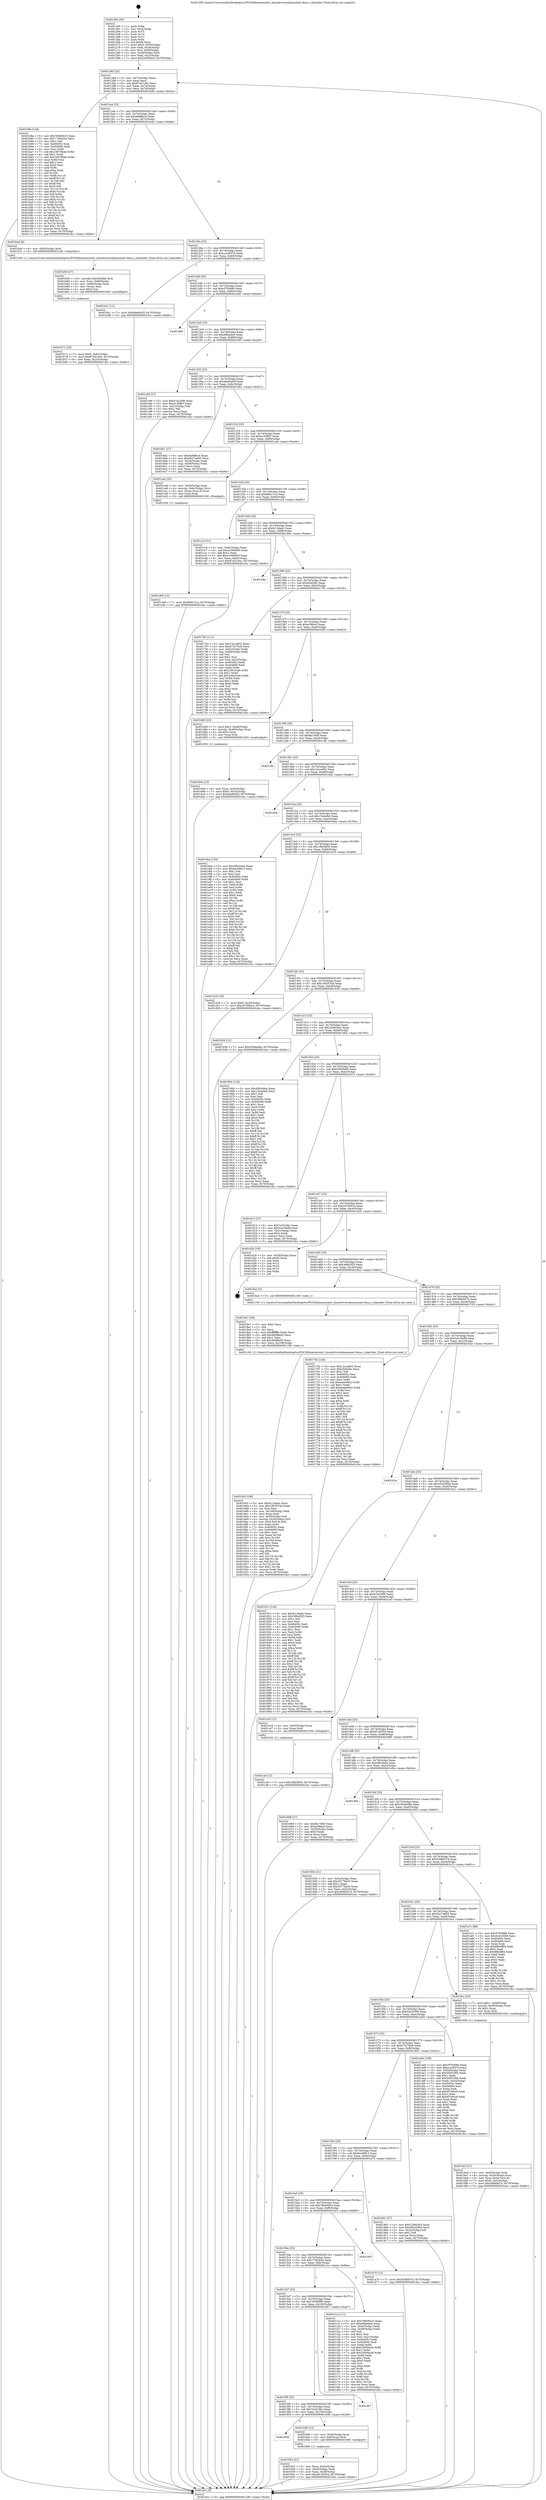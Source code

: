 digraph "0x401260" {
  label = "0x401260 (/mnt/c/Users/mathe/Desktop/tcc/POCII/binaries/extr_linuxdriversdmamoxart-dma.c_chan2dev_Final-ollvm.out::main(0))"
  labelloc = "t"
  node[shape=record]

  Entry [label="",width=0.3,height=0.3,shape=circle,fillcolor=black,style=filled]
  "0x40128d" [label="{
     0x40128d [23]\l
     | [instrs]\l
     &nbsp;&nbsp;0x40128d \<+3\>: mov -0x70(%rbp),%eax\l
     &nbsp;&nbsp;0x401290 \<+2\>: mov %eax,%ecx\l
     &nbsp;&nbsp;0x401292 \<+6\>: sub $0x87d3140c,%ecx\l
     &nbsp;&nbsp;0x401298 \<+3\>: mov %eax,-0x74(%rbp)\l
     &nbsp;&nbsp;0x40129b \<+3\>: mov %ecx,-0x78(%rbp)\l
     &nbsp;&nbsp;0x40129e \<+6\>: je 0000000000401b8a \<main+0x92a\>\l
  }"]
  "0x401b8a" [label="{
     0x401b8a [144]\l
     | [instrs]\l
     &nbsp;&nbsp;0x401b8a \<+5\>: mov $0x766b9433,%eax\l
     &nbsp;&nbsp;0x401b8f \<+5\>: mov $0x77362b2e,%ecx\l
     &nbsp;&nbsp;0x401b94 \<+2\>: mov $0x1,%dl\l
     &nbsp;&nbsp;0x401b96 \<+7\>: mov 0x40405c,%esi\l
     &nbsp;&nbsp;0x401b9d \<+7\>: mov 0x404060,%edi\l
     &nbsp;&nbsp;0x401ba4 \<+3\>: mov %esi,%r8d\l
     &nbsp;&nbsp;0x401ba7 \<+7\>: sub $0x16679bab,%r8d\l
     &nbsp;&nbsp;0x401bae \<+4\>: sub $0x1,%r8d\l
     &nbsp;&nbsp;0x401bb2 \<+7\>: add $0x16679bab,%r8d\l
     &nbsp;&nbsp;0x401bb9 \<+4\>: imul %r8d,%esi\l
     &nbsp;&nbsp;0x401bbd \<+3\>: and $0x1,%esi\l
     &nbsp;&nbsp;0x401bc0 \<+3\>: cmp $0x0,%esi\l
     &nbsp;&nbsp;0x401bc3 \<+4\>: sete %r9b\l
     &nbsp;&nbsp;0x401bc7 \<+3\>: cmp $0xa,%edi\l
     &nbsp;&nbsp;0x401bca \<+4\>: setl %r10b\l
     &nbsp;&nbsp;0x401bce \<+3\>: mov %r9b,%r11b\l
     &nbsp;&nbsp;0x401bd1 \<+4\>: xor $0xff,%r11b\l
     &nbsp;&nbsp;0x401bd5 \<+3\>: mov %r10b,%bl\l
     &nbsp;&nbsp;0x401bd8 \<+3\>: xor $0xff,%bl\l
     &nbsp;&nbsp;0x401bdb \<+3\>: xor $0x0,%dl\l
     &nbsp;&nbsp;0x401bde \<+3\>: mov %r11b,%r14b\l
     &nbsp;&nbsp;0x401be1 \<+4\>: and $0x0,%r14b\l
     &nbsp;&nbsp;0x401be5 \<+3\>: and %dl,%r9b\l
     &nbsp;&nbsp;0x401be8 \<+3\>: mov %bl,%r15b\l
     &nbsp;&nbsp;0x401beb \<+4\>: and $0x0,%r15b\l
     &nbsp;&nbsp;0x401bef \<+3\>: and %dl,%r10b\l
     &nbsp;&nbsp;0x401bf2 \<+3\>: or %r9b,%r14b\l
     &nbsp;&nbsp;0x401bf5 \<+3\>: or %r10b,%r15b\l
     &nbsp;&nbsp;0x401bf8 \<+3\>: xor %r15b,%r14b\l
     &nbsp;&nbsp;0x401bfb \<+3\>: or %bl,%r11b\l
     &nbsp;&nbsp;0x401bfe \<+4\>: xor $0xff,%r11b\l
     &nbsp;&nbsp;0x401c02 \<+3\>: or $0x0,%dl\l
     &nbsp;&nbsp;0x401c05 \<+3\>: and %dl,%r11b\l
     &nbsp;&nbsp;0x401c08 \<+3\>: or %r11b,%r14b\l
     &nbsp;&nbsp;0x401c0b \<+4\>: test $0x1,%r14b\l
     &nbsp;&nbsp;0x401c0f \<+3\>: cmovne %ecx,%eax\l
     &nbsp;&nbsp;0x401c12 \<+3\>: mov %eax,-0x70(%rbp)\l
     &nbsp;&nbsp;0x401c15 \<+5\>: jmp 0000000000401dcc \<main+0xb6c\>\l
  }"]
  "0x4012a4" [label="{
     0x4012a4 [22]\l
     | [instrs]\l
     &nbsp;&nbsp;0x4012a4 \<+5\>: jmp 00000000004012a9 \<main+0x49\>\l
     &nbsp;&nbsp;0x4012a9 \<+3\>: mov -0x74(%rbp),%eax\l
     &nbsp;&nbsp;0x4012ac \<+5\>: sub $0x9a88fec4,%eax\l
     &nbsp;&nbsp;0x4012b1 \<+3\>: mov %eax,-0x7c(%rbp)\l
     &nbsp;&nbsp;0x4012b4 \<+6\>: je 0000000000401b4d \<main+0x8ed\>\l
  }"]
  Exit [label="",width=0.3,height=0.3,shape=circle,fillcolor=black,style=filled,peripheries=2]
  "0x401b4d" [label="{
     0x401b4d [9]\l
     | [instrs]\l
     &nbsp;&nbsp;0x401b4d \<+4\>: mov -0x50(%rbp),%rdi\l
     &nbsp;&nbsp;0x401b51 \<+5\>: call 0000000000401240 \<chan2dev\>\l
     | [calls]\l
     &nbsp;&nbsp;0x401240 \{1\} (/mnt/c/Users/mathe/Desktop/tcc/POCII/binaries/extr_linuxdriversdmamoxart-dma.c_chan2dev_Final-ollvm.out::chan2dev)\l
  }"]
  "0x4012ba" [label="{
     0x4012ba [22]\l
     | [instrs]\l
     &nbsp;&nbsp;0x4012ba \<+5\>: jmp 00000000004012bf \<main+0x5f\>\l
     &nbsp;&nbsp;0x4012bf \<+3\>: mov -0x74(%rbp),%eax\l
     &nbsp;&nbsp;0x4012c2 \<+5\>: sub $0xcca2957d,%eax\l
     &nbsp;&nbsp;0x4012c7 \<+3\>: mov %eax,-0x80(%rbp)\l
     &nbsp;&nbsp;0x4012ca \<+6\>: je 0000000000401b41 \<main+0x8e1\>\l
  }"]
  "0x401cef" [label="{
     0x401cef [12]\l
     | [instrs]\l
     &nbsp;&nbsp;0x401cef \<+7\>: movl $0x18bf3850,-0x70(%rbp)\l
     &nbsp;&nbsp;0x401cf6 \<+5\>: jmp 0000000000401dcc \<main+0xb6c\>\l
  }"]
  "0x401b41" [label="{
     0x401b41 [12]\l
     | [instrs]\l
     &nbsp;&nbsp;0x401b41 \<+7\>: movl $0xdbe60d2f,-0x70(%rbp)\l
     &nbsp;&nbsp;0x401b48 \<+5\>: jmp 0000000000401dcc \<main+0xb6c\>\l
  }"]
  "0x4012d0" [label="{
     0x4012d0 [25]\l
     | [instrs]\l
     &nbsp;&nbsp;0x4012d0 \<+5\>: jmp 00000000004012d5 \<main+0x75\>\l
     &nbsp;&nbsp;0x4012d5 \<+3\>: mov -0x74(%rbp),%eax\l
     &nbsp;&nbsp;0x4012d8 \<+5\>: sub $0xcf793686,%eax\l
     &nbsp;&nbsp;0x4012dd \<+6\>: mov %eax,-0x84(%rbp)\l
     &nbsp;&nbsp;0x4012e3 \<+6\>: je 0000000000401da6 \<main+0xb46\>\l
  }"]
  "0x401cb8" [label="{
     0x401cb8 [12]\l
     | [instrs]\l
     &nbsp;&nbsp;0x401cb8 \<+7\>: movl $0xfbf4131a,-0x70(%rbp)\l
     &nbsp;&nbsp;0x401cbf \<+5\>: jmp 0000000000401dcc \<main+0xb6c\>\l
  }"]
  "0x401da6" [label="{
     0x401da6\l
  }", style=dashed]
  "0x4012e9" [label="{
     0x4012e9 [25]\l
     | [instrs]\l
     &nbsp;&nbsp;0x4012e9 \<+5\>: jmp 00000000004012ee \<main+0x8e\>\l
     &nbsp;&nbsp;0x4012ee \<+3\>: mov -0x74(%rbp),%eax\l
     &nbsp;&nbsp;0x4012f1 \<+5\>: sub $0xd9faede4,%eax\l
     &nbsp;&nbsp;0x4012f6 \<+6\>: mov %eax,-0x88(%rbp)\l
     &nbsp;&nbsp;0x4012fc \<+6\>: je 0000000000401c89 \<main+0xa29\>\l
  }"]
  "0x401b71" [label="{
     0x401b71 [25]\l
     | [instrs]\l
     &nbsp;&nbsp;0x401b71 \<+7\>: movl $0x0,-0x6c(%rbp)\l
     &nbsp;&nbsp;0x401b78 \<+7\>: movl $0x87d3140c,-0x70(%rbp)\l
     &nbsp;&nbsp;0x401b7f \<+6\>: mov %eax,-0x10c(%rbp)\l
     &nbsp;&nbsp;0x401b85 \<+5\>: jmp 0000000000401dcc \<main+0xb6c\>\l
  }"]
  "0x401c89" [label="{
     0x401c89 [27]\l
     | [instrs]\l
     &nbsp;&nbsp;0x401c89 \<+5\>: mov $0x47dc29f0,%eax\l
     &nbsp;&nbsp;0x401c8e \<+5\>: mov $0xe135ffe7,%ecx\l
     &nbsp;&nbsp;0x401c93 \<+3\>: mov -0x21(%rbp),%dl\l
     &nbsp;&nbsp;0x401c96 \<+3\>: test $0x1,%dl\l
     &nbsp;&nbsp;0x401c99 \<+3\>: cmovne %ecx,%eax\l
     &nbsp;&nbsp;0x401c9c \<+3\>: mov %eax,-0x70(%rbp)\l
     &nbsp;&nbsp;0x401c9f \<+5\>: jmp 0000000000401dcc \<main+0xb6c\>\l
  }"]
  "0x401302" [label="{
     0x401302 [25]\l
     | [instrs]\l
     &nbsp;&nbsp;0x401302 \<+5\>: jmp 0000000000401307 \<main+0xa7\>\l
     &nbsp;&nbsp;0x401307 \<+3\>: mov -0x74(%rbp),%eax\l
     &nbsp;&nbsp;0x40130a \<+5\>: sub $0xdbe60d2f,%eax\l
     &nbsp;&nbsp;0x40130f \<+6\>: mov %eax,-0x8c(%rbp)\l
     &nbsp;&nbsp;0x401315 \<+6\>: je 00000000004016b1 \<main+0x451\>\l
  }"]
  "0x401b56" [label="{
     0x401b56 [27]\l
     | [instrs]\l
     &nbsp;&nbsp;0x401b56 \<+10\>: movabs $0x4020b6,%rdi\l
     &nbsp;&nbsp;0x401b60 \<+4\>: mov %rax,-0x68(%rbp)\l
     &nbsp;&nbsp;0x401b64 \<+4\>: mov -0x68(%rbp),%rax\l
     &nbsp;&nbsp;0x401b68 \<+2\>: mov (%rax),%esi\l
     &nbsp;&nbsp;0x401b6a \<+2\>: mov $0x0,%al\l
     &nbsp;&nbsp;0x401b6c \<+5\>: call 0000000000401040 \<printf@plt\>\l
     | [calls]\l
     &nbsp;&nbsp;0x401040 \{1\} (unknown)\l
  }"]
  "0x4016b1" [label="{
     0x4016b1 [27]\l
     | [instrs]\l
     &nbsp;&nbsp;0x4016b1 \<+5\>: mov $0x9a88fec4,%eax\l
     &nbsp;&nbsp;0x4016b6 \<+5\>: mov $0x5b27a683,%ecx\l
     &nbsp;&nbsp;0x4016bb \<+3\>: mov -0x54(%rbp),%edx\l
     &nbsp;&nbsp;0x4016be \<+3\>: cmp -0x48(%rbp),%edx\l
     &nbsp;&nbsp;0x4016c1 \<+3\>: cmovl %ecx,%eax\l
     &nbsp;&nbsp;0x4016c4 \<+3\>: mov %eax,-0x70(%rbp)\l
     &nbsp;&nbsp;0x4016c7 \<+5\>: jmp 0000000000401dcc \<main+0xb6c\>\l
  }"]
  "0x40131b" [label="{
     0x40131b [25]\l
     | [instrs]\l
     &nbsp;&nbsp;0x40131b \<+5\>: jmp 0000000000401320 \<main+0xc0\>\l
     &nbsp;&nbsp;0x401320 \<+3\>: mov -0x74(%rbp),%eax\l
     &nbsp;&nbsp;0x401323 \<+5\>: sub $0xe135ffe7,%eax\l
     &nbsp;&nbsp;0x401328 \<+6\>: mov %eax,-0x90(%rbp)\l
     &nbsp;&nbsp;0x40132e \<+6\>: je 0000000000401ca4 \<main+0xa44\>\l
  }"]
  "0x4018cf" [label="{
     0x4018cf [106]\l
     | [instrs]\l
     &nbsp;&nbsp;0x4018cf \<+5\>: mov $0xfc13dadc,%ecx\l
     &nbsp;&nbsp;0x4018d4 \<+5\>: mov $0x196357ad,%edx\l
     &nbsp;&nbsp;0x4018d9 \<+2\>: xor %esi,%esi\l
     &nbsp;&nbsp;0x4018db \<+6\>: mov -0x108(%rbp),%edi\l
     &nbsp;&nbsp;0x4018e1 \<+3\>: imul %eax,%edi\l
     &nbsp;&nbsp;0x4018e4 \<+4\>: mov -0x50(%rbp),%r8\l
     &nbsp;&nbsp;0x4018e8 \<+4\>: movslq -0x54(%rbp),%r9\l
     &nbsp;&nbsp;0x4018ec \<+4\>: mov (%r8,%r9,8),%r8\l
     &nbsp;&nbsp;0x4018f0 \<+3\>: mov %edi,(%r8)\l
     &nbsp;&nbsp;0x4018f3 \<+7\>: mov 0x40405c,%eax\l
     &nbsp;&nbsp;0x4018fa \<+7\>: mov 0x404060,%edi\l
     &nbsp;&nbsp;0x401901 \<+3\>: sub $0x1,%esi\l
     &nbsp;&nbsp;0x401904 \<+3\>: mov %eax,%r10d\l
     &nbsp;&nbsp;0x401907 \<+3\>: add %esi,%r10d\l
     &nbsp;&nbsp;0x40190a \<+4\>: imul %r10d,%eax\l
     &nbsp;&nbsp;0x40190e \<+3\>: and $0x1,%eax\l
     &nbsp;&nbsp;0x401911 \<+3\>: cmp $0x0,%eax\l
     &nbsp;&nbsp;0x401914 \<+4\>: sete %r11b\l
     &nbsp;&nbsp;0x401918 \<+3\>: cmp $0xa,%edi\l
     &nbsp;&nbsp;0x40191b \<+3\>: setl %bl\l
     &nbsp;&nbsp;0x40191e \<+3\>: mov %r11b,%r14b\l
     &nbsp;&nbsp;0x401921 \<+3\>: and %bl,%r14b\l
     &nbsp;&nbsp;0x401924 \<+3\>: xor %bl,%r11b\l
     &nbsp;&nbsp;0x401927 \<+3\>: or %r11b,%r14b\l
     &nbsp;&nbsp;0x40192a \<+4\>: test $0x1,%r14b\l
     &nbsp;&nbsp;0x40192e \<+3\>: cmovne %edx,%ecx\l
     &nbsp;&nbsp;0x401931 \<+3\>: mov %ecx,-0x70(%rbp)\l
     &nbsp;&nbsp;0x401934 \<+5\>: jmp 0000000000401dcc \<main+0xb6c\>\l
  }"]
  "0x401ca4" [label="{
     0x401ca4 [20]\l
     | [instrs]\l
     &nbsp;&nbsp;0x401ca4 \<+4\>: mov -0x50(%rbp),%rax\l
     &nbsp;&nbsp;0x401ca8 \<+4\>: movslq -0x6c(%rbp),%rcx\l
     &nbsp;&nbsp;0x401cac \<+4\>: mov (%rax,%rcx,8),%rax\l
     &nbsp;&nbsp;0x401cb0 \<+3\>: mov %rax,%rdi\l
     &nbsp;&nbsp;0x401cb3 \<+5\>: call 0000000000401030 \<free@plt\>\l
     | [calls]\l
     &nbsp;&nbsp;0x401030 \{1\} (unknown)\l
  }"]
  "0x401334" [label="{
     0x401334 [25]\l
     | [instrs]\l
     &nbsp;&nbsp;0x401334 \<+5\>: jmp 0000000000401339 \<main+0xd9\>\l
     &nbsp;&nbsp;0x401339 \<+3\>: mov -0x74(%rbp),%eax\l
     &nbsp;&nbsp;0x40133c \<+5\>: sub $0xfbf4131a,%eax\l
     &nbsp;&nbsp;0x401341 \<+6\>: mov %eax,-0x94(%rbp)\l
     &nbsp;&nbsp;0x401347 \<+6\>: je 0000000000401cc4 \<main+0xa64\>\l
  }"]
  "0x4018a7" [label="{
     0x4018a7 [40]\l
     | [instrs]\l
     &nbsp;&nbsp;0x4018a7 \<+5\>: mov $0x2,%ecx\l
     &nbsp;&nbsp;0x4018ac \<+1\>: cltd\l
     &nbsp;&nbsp;0x4018ad \<+2\>: idiv %ecx\l
     &nbsp;&nbsp;0x4018af \<+6\>: imul $0xfffffffe,%edx,%ecx\l
     &nbsp;&nbsp;0x4018b5 \<+6\>: add $0x4b0f8a50,%ecx\l
     &nbsp;&nbsp;0x4018bb \<+3\>: add $0x1,%ecx\l
     &nbsp;&nbsp;0x4018be \<+6\>: sub $0x4b0f8a50,%ecx\l
     &nbsp;&nbsp;0x4018c4 \<+6\>: mov %ecx,-0x108(%rbp)\l
     &nbsp;&nbsp;0x4018ca \<+5\>: call 0000000000401160 \<next_i\>\l
     | [calls]\l
     &nbsp;&nbsp;0x401160 \{1\} (/mnt/c/Users/mathe/Desktop/tcc/POCII/binaries/extr_linuxdriversdmamoxart-dma.c_chan2dev_Final-ollvm.out::next_i)\l
  }"]
  "0x401cc4" [label="{
     0x401cc4 [31]\l
     | [instrs]\l
     &nbsp;&nbsp;0x401cc4 \<+3\>: mov -0x6c(%rbp),%eax\l
     &nbsp;&nbsp;0x401cc7 \<+5\>: sub $0xa33660b0,%eax\l
     &nbsp;&nbsp;0x401ccc \<+3\>: add $0x1,%eax\l
     &nbsp;&nbsp;0x401ccf \<+5\>: add $0xa33660b0,%eax\l
     &nbsp;&nbsp;0x401cd4 \<+3\>: mov %eax,-0x6c(%rbp)\l
     &nbsp;&nbsp;0x401cd7 \<+7\>: movl $0x87d3140c,-0x70(%rbp)\l
     &nbsp;&nbsp;0x401cde \<+5\>: jmp 0000000000401dcc \<main+0xb6c\>\l
  }"]
  "0x40134d" [label="{
     0x40134d [25]\l
     | [instrs]\l
     &nbsp;&nbsp;0x40134d \<+5\>: jmp 0000000000401352 \<main+0xf2\>\l
     &nbsp;&nbsp;0x401352 \<+3\>: mov -0x74(%rbp),%eax\l
     &nbsp;&nbsp;0x401355 \<+5\>: sub $0xfc13dadc,%eax\l
     &nbsp;&nbsp;0x40135a \<+6\>: mov %eax,-0x98(%rbp)\l
     &nbsp;&nbsp;0x401360 \<+6\>: je 0000000000401d4a \<main+0xaea\>\l
  }"]
  "0x4016e3" [label="{
     0x4016e3 [31]\l
     | [instrs]\l
     &nbsp;&nbsp;0x4016e3 \<+4\>: mov -0x50(%rbp),%rdi\l
     &nbsp;&nbsp;0x4016e7 \<+4\>: movslq -0x54(%rbp),%rcx\l
     &nbsp;&nbsp;0x4016eb \<+4\>: mov %rax,(%rdi,%rcx,8)\l
     &nbsp;&nbsp;0x4016ef \<+7\>: movl $0x0,-0x5c(%rbp)\l
     &nbsp;&nbsp;0x4016f6 \<+7\>: movl $0x389b0d74,-0x70(%rbp)\l
     &nbsp;&nbsp;0x4016fd \<+5\>: jmp 0000000000401dcc \<main+0xb6c\>\l
  }"]
  "0x401d4a" [label="{
     0x401d4a\l
  }", style=dashed]
  "0x401366" [label="{
     0x401366 [25]\l
     | [instrs]\l
     &nbsp;&nbsp;0x401366 \<+5\>: jmp 000000000040136b \<main+0x10b\>\l
     &nbsp;&nbsp;0x40136b \<+3\>: mov -0x74(%rbp),%eax\l
     &nbsp;&nbsp;0x40136e \<+5\>: sub $0x454d26c,%eax\l
     &nbsp;&nbsp;0x401373 \<+6\>: mov %eax,-0x9c(%rbp)\l
     &nbsp;&nbsp;0x401379 \<+6\>: je 0000000000401792 \<main+0x532\>\l
  }"]
  "0x40169a" [label="{
     0x40169a [23]\l
     | [instrs]\l
     &nbsp;&nbsp;0x40169a \<+4\>: mov %rax,-0x50(%rbp)\l
     &nbsp;&nbsp;0x40169e \<+7\>: movl $0x0,-0x54(%rbp)\l
     &nbsp;&nbsp;0x4016a5 \<+7\>: movl $0xdbe60d2f,-0x70(%rbp)\l
     &nbsp;&nbsp;0x4016ac \<+5\>: jmp 0000000000401dcc \<main+0xb6c\>\l
  }"]
  "0x401792" [label="{
     0x401792 [111]\l
     | [instrs]\l
     &nbsp;&nbsp;0x401792 \<+5\>: mov $0x12cca852,%eax\l
     &nbsp;&nbsp;0x401797 \<+5\>: mov $0x673c76c8,%ecx\l
     &nbsp;&nbsp;0x40179c \<+3\>: mov -0x5c(%rbp),%edx\l
     &nbsp;&nbsp;0x40179f \<+3\>: cmp -0x58(%rbp),%edx\l
     &nbsp;&nbsp;0x4017a2 \<+4\>: setl %sil\l
     &nbsp;&nbsp;0x4017a6 \<+4\>: and $0x1,%sil\l
     &nbsp;&nbsp;0x4017aa \<+4\>: mov %sil,-0x22(%rbp)\l
     &nbsp;&nbsp;0x4017ae \<+7\>: mov 0x40405c,%edx\l
     &nbsp;&nbsp;0x4017b5 \<+7\>: mov 0x404060,%edi\l
     &nbsp;&nbsp;0x4017bc \<+3\>: mov %edx,%r8d\l
     &nbsp;&nbsp;0x4017bf \<+7\>: sub $0x236c3cab,%r8d\l
     &nbsp;&nbsp;0x4017c6 \<+4\>: sub $0x1,%r8d\l
     &nbsp;&nbsp;0x4017ca \<+7\>: add $0x236c3cab,%r8d\l
     &nbsp;&nbsp;0x4017d1 \<+4\>: imul %r8d,%edx\l
     &nbsp;&nbsp;0x4017d5 \<+3\>: and $0x1,%edx\l
     &nbsp;&nbsp;0x4017d8 \<+3\>: cmp $0x0,%edx\l
     &nbsp;&nbsp;0x4017db \<+4\>: sete %sil\l
     &nbsp;&nbsp;0x4017df \<+3\>: cmp $0xa,%edi\l
     &nbsp;&nbsp;0x4017e2 \<+4\>: setl %r9b\l
     &nbsp;&nbsp;0x4017e6 \<+3\>: mov %sil,%r10b\l
     &nbsp;&nbsp;0x4017e9 \<+3\>: and %r9b,%r10b\l
     &nbsp;&nbsp;0x4017ec \<+3\>: xor %r9b,%sil\l
     &nbsp;&nbsp;0x4017ef \<+3\>: or %sil,%r10b\l
     &nbsp;&nbsp;0x4017f2 \<+4\>: test $0x1,%r10b\l
     &nbsp;&nbsp;0x4017f6 \<+3\>: cmovne %ecx,%eax\l
     &nbsp;&nbsp;0x4017f9 \<+3\>: mov %eax,-0x70(%rbp)\l
     &nbsp;&nbsp;0x4017fc \<+5\>: jmp 0000000000401dcc \<main+0xb6c\>\l
  }"]
  "0x40137f" [label="{
     0x40137f [25]\l
     | [instrs]\l
     &nbsp;&nbsp;0x40137f \<+5\>: jmp 0000000000401384 \<main+0x124\>\l
     &nbsp;&nbsp;0x401384 \<+3\>: mov -0x74(%rbp),%eax\l
     &nbsp;&nbsp;0x401387 \<+5\>: sub $0xe39fdcd,%eax\l
     &nbsp;&nbsp;0x40138c \<+6\>: mov %eax,-0xa0(%rbp)\l
     &nbsp;&nbsp;0x401392 \<+6\>: je 0000000000401683 \<main+0x423\>\l
  }"]
  "0x401653" [label="{
     0x401653 [21]\l
     | [instrs]\l
     &nbsp;&nbsp;0x401653 \<+3\>: mov %eax,-0x44(%rbp)\l
     &nbsp;&nbsp;0x401656 \<+3\>: mov -0x44(%rbp),%eax\l
     &nbsp;&nbsp;0x401659 \<+3\>: mov %eax,-0x28(%rbp)\l
     &nbsp;&nbsp;0x40165c \<+7\>: movl $0x4f159354,-0x70(%rbp)\l
     &nbsp;&nbsp;0x401663 \<+5\>: jmp 0000000000401dcc \<main+0xb6c\>\l
  }"]
  "0x401683" [label="{
     0x401683 [23]\l
     | [instrs]\l
     &nbsp;&nbsp;0x401683 \<+7\>: movl $0x1,-0x48(%rbp)\l
     &nbsp;&nbsp;0x40168a \<+4\>: movslq -0x48(%rbp),%rax\l
     &nbsp;&nbsp;0x40168e \<+4\>: shl $0x3,%rax\l
     &nbsp;&nbsp;0x401692 \<+3\>: mov %rax,%rdi\l
     &nbsp;&nbsp;0x401695 \<+5\>: call 0000000000401050 \<malloc@plt\>\l
     | [calls]\l
     &nbsp;&nbsp;0x401050 \{1\} (unknown)\l
  }"]
  "0x401398" [label="{
     0x401398 [25]\l
     | [instrs]\l
     &nbsp;&nbsp;0x401398 \<+5\>: jmp 000000000040139d \<main+0x13d\>\l
     &nbsp;&nbsp;0x40139d \<+3\>: mov -0x74(%rbp),%eax\l
     &nbsp;&nbsp;0x4013a0 \<+5\>: sub $0xfbc79d0,%eax\l
     &nbsp;&nbsp;0x4013a5 \<+6\>: mov %eax,-0xa4(%rbp)\l
     &nbsp;&nbsp;0x4013ab \<+6\>: je 0000000000401cfb \<main+0xa9b\>\l
  }"]
  "0x401609" [label="{
     0x401609\l
  }", style=dashed]
  "0x401cfb" [label="{
     0x401cfb\l
  }", style=dashed]
  "0x4013b1" [label="{
     0x4013b1 [25]\l
     | [instrs]\l
     &nbsp;&nbsp;0x4013b1 \<+5\>: jmp 00000000004013b6 \<main+0x156\>\l
     &nbsp;&nbsp;0x4013b6 \<+3\>: mov -0x74(%rbp),%eax\l
     &nbsp;&nbsp;0x4013b9 \<+5\>: sub $0x12cca852,%eax\l
     &nbsp;&nbsp;0x4013be \<+6\>: mov %eax,-0xa8(%rbp)\l
     &nbsp;&nbsp;0x4013c4 \<+6\>: je 0000000000401d3e \<main+0xade\>\l
  }"]
  "0x401646" [label="{
     0x401646 [13]\l
     | [instrs]\l
     &nbsp;&nbsp;0x401646 \<+4\>: mov -0x40(%rbp),%rax\l
     &nbsp;&nbsp;0x40164a \<+4\>: mov 0x8(%rax),%rdi\l
     &nbsp;&nbsp;0x40164e \<+5\>: call 0000000000401060 \<atoi@plt\>\l
     | [calls]\l
     &nbsp;&nbsp;0x401060 \{1\} (unknown)\l
  }"]
  "0x401d3e" [label="{
     0x401d3e\l
  }", style=dashed]
  "0x4013ca" [label="{
     0x4013ca [25]\l
     | [instrs]\l
     &nbsp;&nbsp;0x4013ca \<+5\>: jmp 00000000004013cf \<main+0x16f\>\l
     &nbsp;&nbsp;0x4013cf \<+3\>: mov -0x74(%rbp),%eax\l
     &nbsp;&nbsp;0x4013d2 \<+5\>: sub $0x1544efa5,%eax\l
     &nbsp;&nbsp;0x4013d7 \<+6\>: mov %eax,-0xac(%rbp)\l
     &nbsp;&nbsp;0x4013dd \<+6\>: je 00000000004019ea \<main+0x78a\>\l
  }"]
  "0x4015f0" [label="{
     0x4015f0 [25]\l
     | [instrs]\l
     &nbsp;&nbsp;0x4015f0 \<+5\>: jmp 00000000004015f5 \<main+0x395\>\l
     &nbsp;&nbsp;0x4015f5 \<+3\>: mov -0x74(%rbp),%eax\l
     &nbsp;&nbsp;0x4015f8 \<+5\>: sub $0x7e22c5bc,%eax\l
     &nbsp;&nbsp;0x4015fd \<+6\>: mov %eax,-0x104(%rbp)\l
     &nbsp;&nbsp;0x401603 \<+6\>: je 0000000000401646 \<main+0x3e6\>\l
  }"]
  "0x4019ea" [label="{
     0x4019ea [134]\l
     | [instrs]\l
     &nbsp;&nbsp;0x4019ea \<+5\>: mov $0x4f83cb0a,%eax\l
     &nbsp;&nbsp;0x4019ef \<+5\>: mov $0x6ec68f13,%ecx\l
     &nbsp;&nbsp;0x4019f4 \<+2\>: mov $0x1,%dl\l
     &nbsp;&nbsp;0x4019f6 \<+2\>: xor %esi,%esi\l
     &nbsp;&nbsp;0x4019f8 \<+7\>: mov 0x40405c,%edi\l
     &nbsp;&nbsp;0x4019ff \<+8\>: mov 0x404060,%r8d\l
     &nbsp;&nbsp;0x401a07 \<+3\>: sub $0x1,%esi\l
     &nbsp;&nbsp;0x401a0a \<+3\>: mov %edi,%r9d\l
     &nbsp;&nbsp;0x401a0d \<+3\>: add %esi,%r9d\l
     &nbsp;&nbsp;0x401a10 \<+4\>: imul %r9d,%edi\l
     &nbsp;&nbsp;0x401a14 \<+3\>: and $0x1,%edi\l
     &nbsp;&nbsp;0x401a17 \<+3\>: cmp $0x0,%edi\l
     &nbsp;&nbsp;0x401a1a \<+4\>: sete %r10b\l
     &nbsp;&nbsp;0x401a1e \<+4\>: cmp $0xa,%r8d\l
     &nbsp;&nbsp;0x401a22 \<+4\>: setl %r11b\l
     &nbsp;&nbsp;0x401a26 \<+3\>: mov %r10b,%bl\l
     &nbsp;&nbsp;0x401a29 \<+3\>: xor $0xff,%bl\l
     &nbsp;&nbsp;0x401a2c \<+3\>: mov %r11b,%r14b\l
     &nbsp;&nbsp;0x401a2f \<+4\>: xor $0xff,%r14b\l
     &nbsp;&nbsp;0x401a33 \<+3\>: xor $0x0,%dl\l
     &nbsp;&nbsp;0x401a36 \<+3\>: mov %bl,%r15b\l
     &nbsp;&nbsp;0x401a39 \<+4\>: and $0x0,%r15b\l
     &nbsp;&nbsp;0x401a3d \<+3\>: and %dl,%r10b\l
     &nbsp;&nbsp;0x401a40 \<+3\>: mov %r14b,%r12b\l
     &nbsp;&nbsp;0x401a43 \<+4\>: and $0x0,%r12b\l
     &nbsp;&nbsp;0x401a47 \<+3\>: and %dl,%r11b\l
     &nbsp;&nbsp;0x401a4a \<+3\>: or %r10b,%r15b\l
     &nbsp;&nbsp;0x401a4d \<+3\>: or %r11b,%r12b\l
     &nbsp;&nbsp;0x401a50 \<+3\>: xor %r12b,%r15b\l
     &nbsp;&nbsp;0x401a53 \<+3\>: or %r14b,%bl\l
     &nbsp;&nbsp;0x401a56 \<+3\>: xor $0xff,%bl\l
     &nbsp;&nbsp;0x401a59 \<+3\>: or $0x0,%dl\l
     &nbsp;&nbsp;0x401a5c \<+2\>: and %dl,%bl\l
     &nbsp;&nbsp;0x401a5e \<+3\>: or %bl,%r15b\l
     &nbsp;&nbsp;0x401a61 \<+4\>: test $0x1,%r15b\l
     &nbsp;&nbsp;0x401a65 \<+3\>: cmovne %ecx,%eax\l
     &nbsp;&nbsp;0x401a68 \<+3\>: mov %eax,-0x70(%rbp)\l
     &nbsp;&nbsp;0x401a6b \<+5\>: jmp 0000000000401dcc \<main+0xb6c\>\l
  }"]
  "0x4013e3" [label="{
     0x4013e3 [25]\l
     | [instrs]\l
     &nbsp;&nbsp;0x4013e3 \<+5\>: jmp 00000000004013e8 \<main+0x188\>\l
     &nbsp;&nbsp;0x4013e8 \<+3\>: mov -0x74(%rbp),%eax\l
     &nbsp;&nbsp;0x4013eb \<+5\>: sub $0x18bf3850,%eax\l
     &nbsp;&nbsp;0x4013f0 \<+6\>: mov %eax,-0xb0(%rbp)\l
     &nbsp;&nbsp;0x4013f6 \<+6\>: je 0000000000401d18 \<main+0xab8\>\l
  }"]
  "0x401d07" [label="{
     0x401d07\l
  }", style=dashed]
  "0x401d18" [label="{
     0x401d18 [19]\l
     | [instrs]\l
     &nbsp;&nbsp;0x401d18 \<+7\>: movl $0x0,-0x30(%rbp)\l
     &nbsp;&nbsp;0x401d1f \<+7\>: movl $0x2d700814,-0x70(%rbp)\l
     &nbsp;&nbsp;0x401d26 \<+5\>: jmp 0000000000401dcc \<main+0xb6c\>\l
  }"]
  "0x4013fc" [label="{
     0x4013fc [25]\l
     | [instrs]\l
     &nbsp;&nbsp;0x4013fc \<+5\>: jmp 0000000000401401 \<main+0x1a1\>\l
     &nbsp;&nbsp;0x401401 \<+3\>: mov -0x74(%rbp),%eax\l
     &nbsp;&nbsp;0x401404 \<+5\>: sub $0x196357ad,%eax\l
     &nbsp;&nbsp;0x401409 \<+6\>: mov %eax,-0xb4(%rbp)\l
     &nbsp;&nbsp;0x40140f \<+6\>: je 0000000000401939 \<main+0x6d9\>\l
  }"]
  "0x4015d7" [label="{
     0x4015d7 [25]\l
     | [instrs]\l
     &nbsp;&nbsp;0x4015d7 \<+5\>: jmp 00000000004015dc \<main+0x37c\>\l
     &nbsp;&nbsp;0x4015dc \<+3\>: mov -0x74(%rbp),%eax\l
     &nbsp;&nbsp;0x4015df \<+5\>: sub $0x78268f80,%eax\l
     &nbsp;&nbsp;0x4015e4 \<+6\>: mov %eax,-0x100(%rbp)\l
     &nbsp;&nbsp;0x4015ea \<+6\>: je 0000000000401d07 \<main+0xaa7\>\l
  }"]
  "0x401939" [label="{
     0x401939 [12]\l
     | [instrs]\l
     &nbsp;&nbsp;0x401939 \<+7\>: movl $0x5564e08a,-0x70(%rbp)\l
     &nbsp;&nbsp;0x401940 \<+5\>: jmp 0000000000401dcc \<main+0xb6c\>\l
  }"]
  "0x401415" [label="{
     0x401415 [25]\l
     | [instrs]\l
     &nbsp;&nbsp;0x401415 \<+5\>: jmp 000000000040141a \<main+0x1ba\>\l
     &nbsp;&nbsp;0x40141a \<+3\>: mov -0x74(%rbp),%eax\l
     &nbsp;&nbsp;0x40141d \<+5\>: sub $0x225603a3,%eax\l
     &nbsp;&nbsp;0x401422 \<+6\>: mov %eax,-0xb8(%rbp)\l
     &nbsp;&nbsp;0x401428 \<+6\>: je 0000000000401964 \<main+0x704\>\l
  }"]
  "0x401c1a" [label="{
     0x401c1a [111]\l
     | [instrs]\l
     &nbsp;&nbsp;0x401c1a \<+5\>: mov $0x766b9433,%eax\l
     &nbsp;&nbsp;0x401c1f \<+5\>: mov $0xd9faede4,%ecx\l
     &nbsp;&nbsp;0x401c24 \<+3\>: mov -0x6c(%rbp),%edx\l
     &nbsp;&nbsp;0x401c27 \<+3\>: cmp -0x48(%rbp),%edx\l
     &nbsp;&nbsp;0x401c2a \<+4\>: setl %sil\l
     &nbsp;&nbsp;0x401c2e \<+4\>: and $0x1,%sil\l
     &nbsp;&nbsp;0x401c32 \<+4\>: mov %sil,-0x21(%rbp)\l
     &nbsp;&nbsp;0x401c36 \<+7\>: mov 0x40405c,%edx\l
     &nbsp;&nbsp;0x401c3d \<+7\>: mov 0x404060,%edi\l
     &nbsp;&nbsp;0x401c44 \<+3\>: mov %edx,%r8d\l
     &nbsp;&nbsp;0x401c47 \<+7\>: sub $0x33956a36,%r8d\l
     &nbsp;&nbsp;0x401c4e \<+4\>: sub $0x1,%r8d\l
     &nbsp;&nbsp;0x401c52 \<+7\>: add $0x33956a36,%r8d\l
     &nbsp;&nbsp;0x401c59 \<+4\>: imul %r8d,%edx\l
     &nbsp;&nbsp;0x401c5d \<+3\>: and $0x1,%edx\l
     &nbsp;&nbsp;0x401c60 \<+3\>: cmp $0x0,%edx\l
     &nbsp;&nbsp;0x401c63 \<+4\>: sete %sil\l
     &nbsp;&nbsp;0x401c67 \<+3\>: cmp $0xa,%edi\l
     &nbsp;&nbsp;0x401c6a \<+4\>: setl %r9b\l
     &nbsp;&nbsp;0x401c6e \<+3\>: mov %sil,%r10b\l
     &nbsp;&nbsp;0x401c71 \<+3\>: and %r9b,%r10b\l
     &nbsp;&nbsp;0x401c74 \<+3\>: xor %r9b,%sil\l
     &nbsp;&nbsp;0x401c77 \<+3\>: or %sil,%r10b\l
     &nbsp;&nbsp;0x401c7a \<+4\>: test $0x1,%r10b\l
     &nbsp;&nbsp;0x401c7e \<+3\>: cmovne %ecx,%eax\l
     &nbsp;&nbsp;0x401c81 \<+3\>: mov %eax,-0x70(%rbp)\l
     &nbsp;&nbsp;0x401c84 \<+5\>: jmp 0000000000401dcc \<main+0xb6c\>\l
  }"]
  "0x401964" [label="{
     0x401964 [134]\l
     | [instrs]\l
     &nbsp;&nbsp;0x401964 \<+5\>: mov $0x4f83cb0a,%eax\l
     &nbsp;&nbsp;0x401969 \<+5\>: mov $0x1544efa5,%ecx\l
     &nbsp;&nbsp;0x40196e \<+2\>: mov $0x1,%dl\l
     &nbsp;&nbsp;0x401970 \<+2\>: xor %esi,%esi\l
     &nbsp;&nbsp;0x401972 \<+7\>: mov 0x40405c,%edi\l
     &nbsp;&nbsp;0x401979 \<+8\>: mov 0x404060,%r8d\l
     &nbsp;&nbsp;0x401981 \<+3\>: sub $0x1,%esi\l
     &nbsp;&nbsp;0x401984 \<+3\>: mov %edi,%r9d\l
     &nbsp;&nbsp;0x401987 \<+3\>: add %esi,%r9d\l
     &nbsp;&nbsp;0x40198a \<+4\>: imul %r9d,%edi\l
     &nbsp;&nbsp;0x40198e \<+3\>: and $0x1,%edi\l
     &nbsp;&nbsp;0x401991 \<+3\>: cmp $0x0,%edi\l
     &nbsp;&nbsp;0x401994 \<+4\>: sete %r10b\l
     &nbsp;&nbsp;0x401998 \<+4\>: cmp $0xa,%r8d\l
     &nbsp;&nbsp;0x40199c \<+4\>: setl %r11b\l
     &nbsp;&nbsp;0x4019a0 \<+3\>: mov %r10b,%bl\l
     &nbsp;&nbsp;0x4019a3 \<+3\>: xor $0xff,%bl\l
     &nbsp;&nbsp;0x4019a6 \<+3\>: mov %r11b,%r14b\l
     &nbsp;&nbsp;0x4019a9 \<+4\>: xor $0xff,%r14b\l
     &nbsp;&nbsp;0x4019ad \<+3\>: xor $0x1,%dl\l
     &nbsp;&nbsp;0x4019b0 \<+3\>: mov %bl,%r15b\l
     &nbsp;&nbsp;0x4019b3 \<+4\>: and $0xff,%r15b\l
     &nbsp;&nbsp;0x4019b7 \<+3\>: and %dl,%r10b\l
     &nbsp;&nbsp;0x4019ba \<+3\>: mov %r14b,%r12b\l
     &nbsp;&nbsp;0x4019bd \<+4\>: and $0xff,%r12b\l
     &nbsp;&nbsp;0x4019c1 \<+3\>: and %dl,%r11b\l
     &nbsp;&nbsp;0x4019c4 \<+3\>: or %r10b,%r15b\l
     &nbsp;&nbsp;0x4019c7 \<+3\>: or %r11b,%r12b\l
     &nbsp;&nbsp;0x4019ca \<+3\>: xor %r12b,%r15b\l
     &nbsp;&nbsp;0x4019cd \<+3\>: or %r14b,%bl\l
     &nbsp;&nbsp;0x4019d0 \<+3\>: xor $0xff,%bl\l
     &nbsp;&nbsp;0x4019d3 \<+3\>: or $0x1,%dl\l
     &nbsp;&nbsp;0x4019d6 \<+2\>: and %dl,%bl\l
     &nbsp;&nbsp;0x4019d8 \<+3\>: or %bl,%r15b\l
     &nbsp;&nbsp;0x4019db \<+4\>: test $0x1,%r15b\l
     &nbsp;&nbsp;0x4019df \<+3\>: cmovne %ecx,%eax\l
     &nbsp;&nbsp;0x4019e2 \<+3\>: mov %eax,-0x70(%rbp)\l
     &nbsp;&nbsp;0x4019e5 \<+5\>: jmp 0000000000401dcc \<main+0xb6c\>\l
  }"]
  "0x40142e" [label="{
     0x40142e [25]\l
     | [instrs]\l
     &nbsp;&nbsp;0x40142e \<+5\>: jmp 0000000000401433 \<main+0x1d3\>\l
     &nbsp;&nbsp;0x401433 \<+3\>: mov -0x74(%rbp),%eax\l
     &nbsp;&nbsp;0x401436 \<+5\>: sub $0x23659ab5,%eax\l
     &nbsp;&nbsp;0x40143b \<+6\>: mov %eax,-0xbc(%rbp)\l
     &nbsp;&nbsp;0x401441 \<+6\>: je 0000000000401613 \<main+0x3b3\>\l
  }"]
  "0x4015be" [label="{
     0x4015be [25]\l
     | [instrs]\l
     &nbsp;&nbsp;0x4015be \<+5\>: jmp 00000000004015c3 \<main+0x363\>\l
     &nbsp;&nbsp;0x4015c3 \<+3\>: mov -0x74(%rbp),%eax\l
     &nbsp;&nbsp;0x4015c6 \<+5\>: sub $0x77362b2e,%eax\l
     &nbsp;&nbsp;0x4015cb \<+6\>: mov %eax,-0xfc(%rbp)\l
     &nbsp;&nbsp;0x4015d1 \<+6\>: je 0000000000401c1a \<main+0x9ba\>\l
  }"]
  "0x401613" [label="{
     0x401613 [27]\l
     | [instrs]\l
     &nbsp;&nbsp;0x401613 \<+5\>: mov $0x7e22c5bc,%eax\l
     &nbsp;&nbsp;0x401618 \<+5\>: mov $0x3ce19a89,%ecx\l
     &nbsp;&nbsp;0x40161d \<+3\>: mov -0x2c(%rbp),%edx\l
     &nbsp;&nbsp;0x401620 \<+3\>: cmp $0x2,%edx\l
     &nbsp;&nbsp;0x401623 \<+3\>: cmovne %ecx,%eax\l
     &nbsp;&nbsp;0x401626 \<+3\>: mov %eax,-0x70(%rbp)\l
     &nbsp;&nbsp;0x401629 \<+5\>: jmp 0000000000401dcc \<main+0xb6c\>\l
  }"]
  "0x401447" [label="{
     0x401447 [25]\l
     | [instrs]\l
     &nbsp;&nbsp;0x401447 \<+5\>: jmp 000000000040144c \<main+0x1ec\>\l
     &nbsp;&nbsp;0x40144c \<+3\>: mov -0x74(%rbp),%eax\l
     &nbsp;&nbsp;0x40144f \<+5\>: sub $0x2d700814,%eax\l
     &nbsp;&nbsp;0x401454 \<+6\>: mov %eax,-0xc0(%rbp)\l
     &nbsp;&nbsp;0x40145a \<+6\>: je 0000000000401d2b \<main+0xacb\>\l
  }"]
  "0x401dcc" [label="{
     0x401dcc [5]\l
     | [instrs]\l
     &nbsp;&nbsp;0x401dcc \<+5\>: jmp 000000000040128d \<main+0x2d\>\l
  }"]
  "0x401260" [label="{
     0x401260 [45]\l
     | [instrs]\l
     &nbsp;&nbsp;0x401260 \<+1\>: push %rbp\l
     &nbsp;&nbsp;0x401261 \<+3\>: mov %rsp,%rbp\l
     &nbsp;&nbsp;0x401264 \<+2\>: push %r15\l
     &nbsp;&nbsp;0x401266 \<+2\>: push %r14\l
     &nbsp;&nbsp;0x401268 \<+2\>: push %r12\l
     &nbsp;&nbsp;0x40126a \<+1\>: push %rbx\l
     &nbsp;&nbsp;0x40126b \<+7\>: sub $0xf0,%rsp\l
     &nbsp;&nbsp;0x401272 \<+7\>: movl $0x0,-0x30(%rbp)\l
     &nbsp;&nbsp;0x401279 \<+3\>: mov %edi,-0x34(%rbp)\l
     &nbsp;&nbsp;0x40127c \<+4\>: mov %rsi,-0x40(%rbp)\l
     &nbsp;&nbsp;0x401280 \<+3\>: mov -0x34(%rbp),%edi\l
     &nbsp;&nbsp;0x401283 \<+3\>: mov %edi,-0x2c(%rbp)\l
     &nbsp;&nbsp;0x401286 \<+7\>: movl $0x23659ab5,-0x70(%rbp)\l
  }"]
  "0x401dc5" [label="{
     0x401dc5\l
  }", style=dashed]
  "0x401d2b" [label="{
     0x401d2b [19]\l
     | [instrs]\l
     &nbsp;&nbsp;0x401d2b \<+3\>: mov -0x30(%rbp),%eax\l
     &nbsp;&nbsp;0x401d2e \<+7\>: add $0xf0,%rsp\l
     &nbsp;&nbsp;0x401d35 \<+1\>: pop %rbx\l
     &nbsp;&nbsp;0x401d36 \<+2\>: pop %r12\l
     &nbsp;&nbsp;0x401d38 \<+2\>: pop %r14\l
     &nbsp;&nbsp;0x401d3a \<+2\>: pop %r15\l
     &nbsp;&nbsp;0x401d3c \<+1\>: pop %rbp\l
     &nbsp;&nbsp;0x401d3d \<+1\>: ret\l
  }"]
  "0x401460" [label="{
     0x401460 [25]\l
     | [instrs]\l
     &nbsp;&nbsp;0x401460 \<+5\>: jmp 0000000000401465 \<main+0x205\>\l
     &nbsp;&nbsp;0x401465 \<+3\>: mov -0x74(%rbp),%eax\l
     &nbsp;&nbsp;0x401468 \<+5\>: sub $0x369e2f25,%eax\l
     &nbsp;&nbsp;0x40146d \<+6\>: mov %eax,-0xc4(%rbp)\l
     &nbsp;&nbsp;0x401473 \<+6\>: je 00000000004018a2 \<main+0x642\>\l
  }"]
  "0x4015a5" [label="{
     0x4015a5 [25]\l
     | [instrs]\l
     &nbsp;&nbsp;0x4015a5 \<+5\>: jmp 00000000004015aa \<main+0x34a\>\l
     &nbsp;&nbsp;0x4015aa \<+3\>: mov -0x74(%rbp),%eax\l
     &nbsp;&nbsp;0x4015ad \<+5\>: sub $0x766b9433,%eax\l
     &nbsp;&nbsp;0x4015b2 \<+6\>: mov %eax,-0xf8(%rbp)\l
     &nbsp;&nbsp;0x4015b8 \<+6\>: je 0000000000401dc5 \<main+0xb65\>\l
  }"]
  "0x4018a2" [label="{
     0x4018a2 [5]\l
     | [instrs]\l
     &nbsp;&nbsp;0x4018a2 \<+5\>: call 0000000000401160 \<next_i\>\l
     | [calls]\l
     &nbsp;&nbsp;0x401160 \{1\} (/mnt/c/Users/mathe/Desktop/tcc/POCII/binaries/extr_linuxdriversdmamoxart-dma.c_chan2dev_Final-ollvm.out::next_i)\l
  }"]
  "0x401479" [label="{
     0x401479 [25]\l
     | [instrs]\l
     &nbsp;&nbsp;0x401479 \<+5\>: jmp 000000000040147e \<main+0x21e\>\l
     &nbsp;&nbsp;0x40147e \<+3\>: mov -0x74(%rbp),%eax\l
     &nbsp;&nbsp;0x401481 \<+5\>: sub $0x389b0d74,%eax\l
     &nbsp;&nbsp;0x401486 \<+6\>: mov %eax,-0xc8(%rbp)\l
     &nbsp;&nbsp;0x40148c \<+6\>: je 0000000000401702 \<main+0x4a2\>\l
  }"]
  "0x401a70" [label="{
     0x401a70 [12]\l
     | [instrs]\l
     &nbsp;&nbsp;0x401a70 \<+7\>: movl $0x55d8507d,-0x70(%rbp)\l
     &nbsp;&nbsp;0x401a77 \<+5\>: jmp 0000000000401dcc \<main+0xb6c\>\l
  }"]
  "0x401702" [label="{
     0x401702 [144]\l
     | [instrs]\l
     &nbsp;&nbsp;0x401702 \<+5\>: mov $0x12cca852,%eax\l
     &nbsp;&nbsp;0x401707 \<+5\>: mov $0x454d26c,%ecx\l
     &nbsp;&nbsp;0x40170c \<+2\>: mov $0x1,%dl\l
     &nbsp;&nbsp;0x40170e \<+7\>: mov 0x40405c,%esi\l
     &nbsp;&nbsp;0x401715 \<+7\>: mov 0x404060,%edi\l
     &nbsp;&nbsp;0x40171c \<+3\>: mov %esi,%r8d\l
     &nbsp;&nbsp;0x40171f \<+7\>: sub $0xeeae9642,%r8d\l
     &nbsp;&nbsp;0x401726 \<+4\>: sub $0x1,%r8d\l
     &nbsp;&nbsp;0x40172a \<+7\>: add $0xeeae9642,%r8d\l
     &nbsp;&nbsp;0x401731 \<+4\>: imul %r8d,%esi\l
     &nbsp;&nbsp;0x401735 \<+3\>: and $0x1,%esi\l
     &nbsp;&nbsp;0x401738 \<+3\>: cmp $0x0,%esi\l
     &nbsp;&nbsp;0x40173b \<+4\>: sete %r9b\l
     &nbsp;&nbsp;0x40173f \<+3\>: cmp $0xa,%edi\l
     &nbsp;&nbsp;0x401742 \<+4\>: setl %r10b\l
     &nbsp;&nbsp;0x401746 \<+3\>: mov %r9b,%r11b\l
     &nbsp;&nbsp;0x401749 \<+4\>: xor $0xff,%r11b\l
     &nbsp;&nbsp;0x40174d \<+3\>: mov %r10b,%bl\l
     &nbsp;&nbsp;0x401750 \<+3\>: xor $0xff,%bl\l
     &nbsp;&nbsp;0x401753 \<+3\>: xor $0x1,%dl\l
     &nbsp;&nbsp;0x401756 \<+3\>: mov %r11b,%r14b\l
     &nbsp;&nbsp;0x401759 \<+4\>: and $0xff,%r14b\l
     &nbsp;&nbsp;0x40175d \<+3\>: and %dl,%r9b\l
     &nbsp;&nbsp;0x401760 \<+3\>: mov %bl,%r15b\l
     &nbsp;&nbsp;0x401763 \<+4\>: and $0xff,%r15b\l
     &nbsp;&nbsp;0x401767 \<+3\>: and %dl,%r10b\l
     &nbsp;&nbsp;0x40176a \<+3\>: or %r9b,%r14b\l
     &nbsp;&nbsp;0x40176d \<+3\>: or %r10b,%r15b\l
     &nbsp;&nbsp;0x401770 \<+3\>: xor %r15b,%r14b\l
     &nbsp;&nbsp;0x401773 \<+3\>: or %bl,%r11b\l
     &nbsp;&nbsp;0x401776 \<+4\>: xor $0xff,%r11b\l
     &nbsp;&nbsp;0x40177a \<+3\>: or $0x1,%dl\l
     &nbsp;&nbsp;0x40177d \<+3\>: and %dl,%r11b\l
     &nbsp;&nbsp;0x401780 \<+3\>: or %r11b,%r14b\l
     &nbsp;&nbsp;0x401783 \<+4\>: test $0x1,%r14b\l
     &nbsp;&nbsp;0x401787 \<+3\>: cmovne %ecx,%eax\l
     &nbsp;&nbsp;0x40178a \<+3\>: mov %eax,-0x70(%rbp)\l
     &nbsp;&nbsp;0x40178d \<+5\>: jmp 0000000000401dcc \<main+0xb6c\>\l
  }"]
  "0x401492" [label="{
     0x401492 [25]\l
     | [instrs]\l
     &nbsp;&nbsp;0x401492 \<+5\>: jmp 0000000000401497 \<main+0x237\>\l
     &nbsp;&nbsp;0x401497 \<+3\>: mov -0x74(%rbp),%eax\l
     &nbsp;&nbsp;0x40149a \<+5\>: sub $0x3ce19a89,%eax\l
     &nbsp;&nbsp;0x40149f \<+6\>: mov %eax,-0xcc(%rbp)\l
     &nbsp;&nbsp;0x4014a5 \<+6\>: je 000000000040162e \<main+0x3ce\>\l
  }"]
  "0x40158c" [label="{
     0x40158c [25]\l
     | [instrs]\l
     &nbsp;&nbsp;0x40158c \<+5\>: jmp 0000000000401591 \<main+0x331\>\l
     &nbsp;&nbsp;0x401591 \<+3\>: mov -0x74(%rbp),%eax\l
     &nbsp;&nbsp;0x401594 \<+5\>: sub $0x6ec68f13,%eax\l
     &nbsp;&nbsp;0x401599 \<+6\>: mov %eax,-0xf4(%rbp)\l
     &nbsp;&nbsp;0x40159f \<+6\>: je 0000000000401a70 \<main+0x810\>\l
  }"]
  "0x40162e" [label="{
     0x40162e\l
  }", style=dashed]
  "0x4014ab" [label="{
     0x4014ab [25]\l
     | [instrs]\l
     &nbsp;&nbsp;0x4014ab \<+5\>: jmp 00000000004014b0 \<main+0x250\>\l
     &nbsp;&nbsp;0x4014b0 \<+3\>: mov -0x74(%rbp),%eax\l
     &nbsp;&nbsp;0x4014b3 \<+5\>: sub $0x45b20944,%eax\l
     &nbsp;&nbsp;0x4014b8 \<+6\>: mov %eax,-0xd0(%rbp)\l
     &nbsp;&nbsp;0x4014be \<+6\>: je 000000000040181c \<main+0x5bc\>\l
  }"]
  "0x401801" [label="{
     0x401801 [27]\l
     | [instrs]\l
     &nbsp;&nbsp;0x401801 \<+5\>: mov $0x225603a3,%eax\l
     &nbsp;&nbsp;0x401806 \<+5\>: mov $0x45b20944,%ecx\l
     &nbsp;&nbsp;0x40180b \<+3\>: mov -0x22(%rbp),%dl\l
     &nbsp;&nbsp;0x40180e \<+3\>: test $0x1,%dl\l
     &nbsp;&nbsp;0x401811 \<+3\>: cmovne %ecx,%eax\l
     &nbsp;&nbsp;0x401814 \<+3\>: mov %eax,-0x70(%rbp)\l
     &nbsp;&nbsp;0x401817 \<+5\>: jmp 0000000000401dcc \<main+0xb6c\>\l
  }"]
  "0x40181c" [label="{
     0x40181c [134]\l
     | [instrs]\l
     &nbsp;&nbsp;0x40181c \<+5\>: mov $0xfc13dadc,%eax\l
     &nbsp;&nbsp;0x401821 \<+5\>: mov $0x369e2f25,%ecx\l
     &nbsp;&nbsp;0x401826 \<+2\>: mov $0x1,%dl\l
     &nbsp;&nbsp;0x401828 \<+2\>: xor %esi,%esi\l
     &nbsp;&nbsp;0x40182a \<+7\>: mov 0x40405c,%edi\l
     &nbsp;&nbsp;0x401831 \<+8\>: mov 0x404060,%r8d\l
     &nbsp;&nbsp;0x401839 \<+3\>: sub $0x1,%esi\l
     &nbsp;&nbsp;0x40183c \<+3\>: mov %edi,%r9d\l
     &nbsp;&nbsp;0x40183f \<+3\>: add %esi,%r9d\l
     &nbsp;&nbsp;0x401842 \<+4\>: imul %r9d,%edi\l
     &nbsp;&nbsp;0x401846 \<+3\>: and $0x1,%edi\l
     &nbsp;&nbsp;0x401849 \<+3\>: cmp $0x0,%edi\l
     &nbsp;&nbsp;0x40184c \<+4\>: sete %r10b\l
     &nbsp;&nbsp;0x401850 \<+4\>: cmp $0xa,%r8d\l
     &nbsp;&nbsp;0x401854 \<+4\>: setl %r11b\l
     &nbsp;&nbsp;0x401858 \<+3\>: mov %r10b,%bl\l
     &nbsp;&nbsp;0x40185b \<+3\>: xor $0xff,%bl\l
     &nbsp;&nbsp;0x40185e \<+3\>: mov %r11b,%r14b\l
     &nbsp;&nbsp;0x401861 \<+4\>: xor $0xff,%r14b\l
     &nbsp;&nbsp;0x401865 \<+3\>: xor $0x1,%dl\l
     &nbsp;&nbsp;0x401868 \<+3\>: mov %bl,%r15b\l
     &nbsp;&nbsp;0x40186b \<+4\>: and $0xff,%r15b\l
     &nbsp;&nbsp;0x40186f \<+3\>: and %dl,%r10b\l
     &nbsp;&nbsp;0x401872 \<+3\>: mov %r14b,%r12b\l
     &nbsp;&nbsp;0x401875 \<+4\>: and $0xff,%r12b\l
     &nbsp;&nbsp;0x401879 \<+3\>: and %dl,%r11b\l
     &nbsp;&nbsp;0x40187c \<+3\>: or %r10b,%r15b\l
     &nbsp;&nbsp;0x40187f \<+3\>: or %r11b,%r12b\l
     &nbsp;&nbsp;0x401882 \<+3\>: xor %r12b,%r15b\l
     &nbsp;&nbsp;0x401885 \<+3\>: or %r14b,%bl\l
     &nbsp;&nbsp;0x401888 \<+3\>: xor $0xff,%bl\l
     &nbsp;&nbsp;0x40188b \<+3\>: or $0x1,%dl\l
     &nbsp;&nbsp;0x40188e \<+2\>: and %dl,%bl\l
     &nbsp;&nbsp;0x401890 \<+3\>: or %bl,%r15b\l
     &nbsp;&nbsp;0x401893 \<+4\>: test $0x1,%r15b\l
     &nbsp;&nbsp;0x401897 \<+3\>: cmovne %ecx,%eax\l
     &nbsp;&nbsp;0x40189a \<+3\>: mov %eax,-0x70(%rbp)\l
     &nbsp;&nbsp;0x40189d \<+5\>: jmp 0000000000401dcc \<main+0xb6c\>\l
  }"]
  "0x4014c4" [label="{
     0x4014c4 [25]\l
     | [instrs]\l
     &nbsp;&nbsp;0x4014c4 \<+5\>: jmp 00000000004014c9 \<main+0x269\>\l
     &nbsp;&nbsp;0x4014c9 \<+3\>: mov -0x74(%rbp),%eax\l
     &nbsp;&nbsp;0x4014cc \<+5\>: sub $0x47dc29f0,%eax\l
     &nbsp;&nbsp;0x4014d1 \<+6\>: mov %eax,-0xd4(%rbp)\l
     &nbsp;&nbsp;0x4014d7 \<+6\>: je 0000000000401ce3 \<main+0xa83\>\l
  }"]
  "0x401573" [label="{
     0x401573 [25]\l
     | [instrs]\l
     &nbsp;&nbsp;0x401573 \<+5\>: jmp 0000000000401578 \<main+0x318\>\l
     &nbsp;&nbsp;0x401578 \<+3\>: mov -0x74(%rbp),%eax\l
     &nbsp;&nbsp;0x40157b \<+5\>: sub $0x673c76c8,%eax\l
     &nbsp;&nbsp;0x401580 \<+6\>: mov %eax,-0xf0(%rbp)\l
     &nbsp;&nbsp;0x401586 \<+6\>: je 0000000000401801 \<main+0x5a1\>\l
  }"]
  "0x401ce3" [label="{
     0x401ce3 [12]\l
     | [instrs]\l
     &nbsp;&nbsp;0x401ce3 \<+4\>: mov -0x50(%rbp),%rax\l
     &nbsp;&nbsp;0x401ce7 \<+3\>: mov %rax,%rdi\l
     &nbsp;&nbsp;0x401cea \<+5\>: call 0000000000401030 \<free@plt\>\l
     | [calls]\l
     &nbsp;&nbsp;0x401030 \{1\} (unknown)\l
  }"]
  "0x4014dd" [label="{
     0x4014dd [25]\l
     | [instrs]\l
     &nbsp;&nbsp;0x4014dd \<+5\>: jmp 00000000004014e2 \<main+0x282\>\l
     &nbsp;&nbsp;0x4014e2 \<+3\>: mov -0x74(%rbp),%eax\l
     &nbsp;&nbsp;0x4014e5 \<+5\>: sub $0x4f159354,%eax\l
     &nbsp;&nbsp;0x4014ea \<+6\>: mov %eax,-0xd8(%rbp)\l
     &nbsp;&nbsp;0x4014f0 \<+6\>: je 0000000000401668 \<main+0x408\>\l
  }"]
  "0x401ad4" [label="{
     0x401ad4 [109]\l
     | [instrs]\l
     &nbsp;&nbsp;0x401ad4 \<+5\>: mov $0xcf793686,%eax\l
     &nbsp;&nbsp;0x401ad9 \<+5\>: mov $0xcca2957d,%ecx\l
     &nbsp;&nbsp;0x401ade \<+3\>: mov -0x54(%rbp),%edx\l
     &nbsp;&nbsp;0x401ae1 \<+6\>: sub $0x5d5f106b,%edx\l
     &nbsp;&nbsp;0x401ae7 \<+3\>: add $0x1,%edx\l
     &nbsp;&nbsp;0x401aea \<+6\>: add $0x5d5f106b,%edx\l
     &nbsp;&nbsp;0x401af0 \<+3\>: mov %edx,-0x54(%rbp)\l
     &nbsp;&nbsp;0x401af3 \<+7\>: mov 0x40405c,%edx\l
     &nbsp;&nbsp;0x401afa \<+7\>: mov 0x404060,%esi\l
     &nbsp;&nbsp;0x401b01 \<+2\>: mov %edx,%edi\l
     &nbsp;&nbsp;0x401b03 \<+6\>: sub $0x6f7a9cc8,%edi\l
     &nbsp;&nbsp;0x401b09 \<+3\>: sub $0x1,%edi\l
     &nbsp;&nbsp;0x401b0c \<+6\>: add $0x6f7a9cc8,%edi\l
     &nbsp;&nbsp;0x401b12 \<+3\>: imul %edi,%edx\l
     &nbsp;&nbsp;0x401b15 \<+3\>: and $0x1,%edx\l
     &nbsp;&nbsp;0x401b18 \<+3\>: cmp $0x0,%edx\l
     &nbsp;&nbsp;0x401b1b \<+4\>: sete %r8b\l
     &nbsp;&nbsp;0x401b1f \<+3\>: cmp $0xa,%esi\l
     &nbsp;&nbsp;0x401b22 \<+4\>: setl %r9b\l
     &nbsp;&nbsp;0x401b26 \<+3\>: mov %r8b,%r10b\l
     &nbsp;&nbsp;0x401b29 \<+3\>: and %r9b,%r10b\l
     &nbsp;&nbsp;0x401b2c \<+3\>: xor %r9b,%r8b\l
     &nbsp;&nbsp;0x401b2f \<+3\>: or %r8b,%r10b\l
     &nbsp;&nbsp;0x401b32 \<+4\>: test $0x1,%r10b\l
     &nbsp;&nbsp;0x401b36 \<+3\>: cmovne %ecx,%eax\l
     &nbsp;&nbsp;0x401b39 \<+3\>: mov %eax,-0x70(%rbp)\l
     &nbsp;&nbsp;0x401b3c \<+5\>: jmp 0000000000401dcc \<main+0xb6c\>\l
  }"]
  "0x401668" [label="{
     0x401668 [27]\l
     | [instrs]\l
     &nbsp;&nbsp;0x401668 \<+5\>: mov $0xfbc79d0,%eax\l
     &nbsp;&nbsp;0x40166d \<+5\>: mov $0xe39fdcd,%ecx\l
     &nbsp;&nbsp;0x401672 \<+3\>: mov -0x28(%rbp),%edx\l
     &nbsp;&nbsp;0x401675 \<+3\>: cmp $0x0,%edx\l
     &nbsp;&nbsp;0x401678 \<+3\>: cmove %ecx,%eax\l
     &nbsp;&nbsp;0x40167b \<+3\>: mov %eax,-0x70(%rbp)\l
     &nbsp;&nbsp;0x40167e \<+5\>: jmp 0000000000401dcc \<main+0xb6c\>\l
  }"]
  "0x4014f6" [label="{
     0x4014f6 [25]\l
     | [instrs]\l
     &nbsp;&nbsp;0x4014f6 \<+5\>: jmp 00000000004014fb \<main+0x29b\>\l
     &nbsp;&nbsp;0x4014fb \<+3\>: mov -0x74(%rbp),%eax\l
     &nbsp;&nbsp;0x4014fe \<+5\>: sub $0x4f83cb0a,%eax\l
     &nbsp;&nbsp;0x401503 \<+6\>: mov %eax,-0xdc(%rbp)\l
     &nbsp;&nbsp;0x401509 \<+6\>: je 0000000000401d9a \<main+0xb3a\>\l
  }"]
  "0x40155a" [label="{
     0x40155a [25]\l
     | [instrs]\l
     &nbsp;&nbsp;0x40155a \<+5\>: jmp 000000000040155f \<main+0x2ff\>\l
     &nbsp;&nbsp;0x40155f \<+3\>: mov -0x74(%rbp),%eax\l
     &nbsp;&nbsp;0x401562 \<+5\>: sub $0x5c816509,%eax\l
     &nbsp;&nbsp;0x401567 \<+6\>: mov %eax,-0xec(%rbp)\l
     &nbsp;&nbsp;0x40156d \<+6\>: je 0000000000401ad4 \<main+0x874\>\l
  }"]
  "0x401d9a" [label="{
     0x401d9a\l
  }", style=dashed]
  "0x40150f" [label="{
     0x40150f [25]\l
     | [instrs]\l
     &nbsp;&nbsp;0x40150f \<+5\>: jmp 0000000000401514 \<main+0x2b4\>\l
     &nbsp;&nbsp;0x401514 \<+3\>: mov -0x74(%rbp),%eax\l
     &nbsp;&nbsp;0x401517 \<+5\>: sub $0x5564e08a,%eax\l
     &nbsp;&nbsp;0x40151c \<+6\>: mov %eax,-0xe0(%rbp)\l
     &nbsp;&nbsp;0x401522 \<+6\>: je 0000000000401945 \<main+0x6e5\>\l
  }"]
  "0x4016cc" [label="{
     0x4016cc [23]\l
     | [instrs]\l
     &nbsp;&nbsp;0x4016cc \<+7\>: movl $0x1,-0x58(%rbp)\l
     &nbsp;&nbsp;0x4016d3 \<+4\>: movslq -0x58(%rbp),%rax\l
     &nbsp;&nbsp;0x4016d7 \<+4\>: shl $0x2,%rax\l
     &nbsp;&nbsp;0x4016db \<+3\>: mov %rax,%rdi\l
     &nbsp;&nbsp;0x4016de \<+5\>: call 0000000000401050 \<malloc@plt\>\l
     | [calls]\l
     &nbsp;&nbsp;0x401050 \{1\} (unknown)\l
  }"]
  "0x401945" [label="{
     0x401945 [31]\l
     | [instrs]\l
     &nbsp;&nbsp;0x401945 \<+3\>: mov -0x5c(%rbp),%eax\l
     &nbsp;&nbsp;0x401948 \<+5\>: add $0x35779a20,%eax\l
     &nbsp;&nbsp;0x40194d \<+3\>: add $0x1,%eax\l
     &nbsp;&nbsp;0x401950 \<+5\>: sub $0x35779a20,%eax\l
     &nbsp;&nbsp;0x401955 \<+3\>: mov %eax,-0x5c(%rbp)\l
     &nbsp;&nbsp;0x401958 \<+7\>: movl $0x389b0d74,-0x70(%rbp)\l
     &nbsp;&nbsp;0x40195f \<+5\>: jmp 0000000000401dcc \<main+0xb6c\>\l
  }"]
  "0x401528" [label="{
     0x401528 [25]\l
     | [instrs]\l
     &nbsp;&nbsp;0x401528 \<+5\>: jmp 000000000040152d \<main+0x2cd\>\l
     &nbsp;&nbsp;0x40152d \<+3\>: mov -0x74(%rbp),%eax\l
     &nbsp;&nbsp;0x401530 \<+5\>: sub $0x55d8507d,%eax\l
     &nbsp;&nbsp;0x401535 \<+6\>: mov %eax,-0xe4(%rbp)\l
     &nbsp;&nbsp;0x40153b \<+6\>: je 0000000000401a7c \<main+0x81c\>\l
  }"]
  "0x401541" [label="{
     0x401541 [25]\l
     | [instrs]\l
     &nbsp;&nbsp;0x401541 \<+5\>: jmp 0000000000401546 \<main+0x2e6\>\l
     &nbsp;&nbsp;0x401546 \<+3\>: mov -0x74(%rbp),%eax\l
     &nbsp;&nbsp;0x401549 \<+5\>: sub $0x5b27a683,%eax\l
     &nbsp;&nbsp;0x40154e \<+6\>: mov %eax,-0xe8(%rbp)\l
     &nbsp;&nbsp;0x401554 \<+6\>: je 00000000004016cc \<main+0x46c\>\l
  }"]
  "0x401a7c" [label="{
     0x401a7c [88]\l
     | [instrs]\l
     &nbsp;&nbsp;0x401a7c \<+5\>: mov $0xcf793686,%eax\l
     &nbsp;&nbsp;0x401a81 \<+5\>: mov $0x5c816509,%ecx\l
     &nbsp;&nbsp;0x401a86 \<+7\>: mov 0x40405c,%edx\l
     &nbsp;&nbsp;0x401a8d \<+7\>: mov 0x404060,%esi\l
     &nbsp;&nbsp;0x401a94 \<+2\>: mov %edx,%edi\l
     &nbsp;&nbsp;0x401a96 \<+6\>: add $0x8f8c8f84,%edi\l
     &nbsp;&nbsp;0x401a9c \<+3\>: sub $0x1,%edi\l
     &nbsp;&nbsp;0x401a9f \<+6\>: sub $0x8f8c8f84,%edi\l
     &nbsp;&nbsp;0x401aa5 \<+3\>: imul %edi,%edx\l
     &nbsp;&nbsp;0x401aa8 \<+3\>: and $0x1,%edx\l
     &nbsp;&nbsp;0x401aab \<+3\>: cmp $0x0,%edx\l
     &nbsp;&nbsp;0x401aae \<+4\>: sete %r8b\l
     &nbsp;&nbsp;0x401ab2 \<+3\>: cmp $0xa,%esi\l
     &nbsp;&nbsp;0x401ab5 \<+4\>: setl %r9b\l
     &nbsp;&nbsp;0x401ab9 \<+3\>: mov %r8b,%r10b\l
     &nbsp;&nbsp;0x401abc \<+3\>: and %r9b,%r10b\l
     &nbsp;&nbsp;0x401abf \<+3\>: xor %r9b,%r8b\l
     &nbsp;&nbsp;0x401ac2 \<+3\>: or %r8b,%r10b\l
     &nbsp;&nbsp;0x401ac5 \<+4\>: test $0x1,%r10b\l
     &nbsp;&nbsp;0x401ac9 \<+3\>: cmovne %ecx,%eax\l
     &nbsp;&nbsp;0x401acc \<+3\>: mov %eax,-0x70(%rbp)\l
     &nbsp;&nbsp;0x401acf \<+5\>: jmp 0000000000401dcc \<main+0xb6c\>\l
  }"]
  Entry -> "0x401260" [label=" 1"]
  "0x40128d" -> "0x401b8a" [label=" 2"]
  "0x40128d" -> "0x4012a4" [label=" 33"]
  "0x401d2b" -> Exit [label=" 1"]
  "0x4012a4" -> "0x401b4d" [label=" 1"]
  "0x4012a4" -> "0x4012ba" [label=" 32"]
  "0x401d18" -> "0x401dcc" [label=" 1"]
  "0x4012ba" -> "0x401b41" [label=" 1"]
  "0x4012ba" -> "0x4012d0" [label=" 31"]
  "0x401cef" -> "0x401dcc" [label=" 1"]
  "0x4012d0" -> "0x401da6" [label=" 0"]
  "0x4012d0" -> "0x4012e9" [label=" 31"]
  "0x401ce3" -> "0x401cef" [label=" 1"]
  "0x4012e9" -> "0x401c89" [label=" 2"]
  "0x4012e9" -> "0x401302" [label=" 29"]
  "0x401cc4" -> "0x401dcc" [label=" 1"]
  "0x401302" -> "0x4016b1" [label=" 2"]
  "0x401302" -> "0x40131b" [label=" 27"]
  "0x401cb8" -> "0x401dcc" [label=" 1"]
  "0x40131b" -> "0x401ca4" [label=" 1"]
  "0x40131b" -> "0x401334" [label=" 26"]
  "0x401ca4" -> "0x401cb8" [label=" 1"]
  "0x401334" -> "0x401cc4" [label=" 1"]
  "0x401334" -> "0x40134d" [label=" 25"]
  "0x401c89" -> "0x401dcc" [label=" 2"]
  "0x40134d" -> "0x401d4a" [label=" 0"]
  "0x40134d" -> "0x401366" [label=" 25"]
  "0x401c1a" -> "0x401dcc" [label=" 2"]
  "0x401366" -> "0x401792" [label=" 2"]
  "0x401366" -> "0x40137f" [label=" 23"]
  "0x401b8a" -> "0x401dcc" [label=" 2"]
  "0x40137f" -> "0x401683" [label=" 1"]
  "0x40137f" -> "0x401398" [label=" 22"]
  "0x401b71" -> "0x401dcc" [label=" 1"]
  "0x401398" -> "0x401cfb" [label=" 0"]
  "0x401398" -> "0x4013b1" [label=" 22"]
  "0x401b56" -> "0x401b71" [label=" 1"]
  "0x4013b1" -> "0x401d3e" [label=" 0"]
  "0x4013b1" -> "0x4013ca" [label=" 22"]
  "0x401b4d" -> "0x401b56" [label=" 1"]
  "0x4013ca" -> "0x4019ea" [label=" 1"]
  "0x4013ca" -> "0x4013e3" [label=" 21"]
  "0x401ad4" -> "0x401dcc" [label=" 1"]
  "0x4013e3" -> "0x401d18" [label=" 1"]
  "0x4013e3" -> "0x4013fc" [label=" 20"]
  "0x401a7c" -> "0x401dcc" [label=" 1"]
  "0x4013fc" -> "0x401939" [label=" 1"]
  "0x4013fc" -> "0x401415" [label=" 19"]
  "0x4019ea" -> "0x401dcc" [label=" 1"]
  "0x401415" -> "0x401964" [label=" 1"]
  "0x401415" -> "0x40142e" [label=" 18"]
  "0x401964" -> "0x401dcc" [label=" 1"]
  "0x40142e" -> "0x401613" [label=" 1"]
  "0x40142e" -> "0x401447" [label=" 17"]
  "0x401613" -> "0x401dcc" [label=" 1"]
  "0x401260" -> "0x40128d" [label=" 1"]
  "0x401dcc" -> "0x40128d" [label=" 34"]
  "0x401939" -> "0x401dcc" [label=" 1"]
  "0x401447" -> "0x401d2b" [label=" 1"]
  "0x401447" -> "0x401460" [label=" 16"]
  "0x4018cf" -> "0x401dcc" [label=" 1"]
  "0x401460" -> "0x4018a2" [label=" 1"]
  "0x401460" -> "0x401479" [label=" 15"]
  "0x4018a2" -> "0x4018a7" [label=" 1"]
  "0x401479" -> "0x401702" [label=" 2"]
  "0x401479" -> "0x401492" [label=" 13"]
  "0x40181c" -> "0x401dcc" [label=" 1"]
  "0x401492" -> "0x40162e" [label=" 0"]
  "0x401492" -> "0x4014ab" [label=" 13"]
  "0x401792" -> "0x401dcc" [label=" 2"]
  "0x4014ab" -> "0x40181c" [label=" 1"]
  "0x4014ab" -> "0x4014c4" [label=" 12"]
  "0x401702" -> "0x401dcc" [label=" 2"]
  "0x4014c4" -> "0x401ce3" [label=" 1"]
  "0x4014c4" -> "0x4014dd" [label=" 11"]
  "0x4016cc" -> "0x4016e3" [label=" 1"]
  "0x4014dd" -> "0x401668" [label=" 1"]
  "0x4014dd" -> "0x4014f6" [label=" 10"]
  "0x4016b1" -> "0x401dcc" [label=" 2"]
  "0x4014f6" -> "0x401d9a" [label=" 0"]
  "0x4014f6" -> "0x40150f" [label=" 10"]
  "0x401683" -> "0x40169a" [label=" 1"]
  "0x40150f" -> "0x401945" [label=" 1"]
  "0x40150f" -> "0x401528" [label=" 9"]
  "0x401668" -> "0x401dcc" [label=" 1"]
  "0x401528" -> "0x401a7c" [label=" 1"]
  "0x401528" -> "0x401541" [label=" 8"]
  "0x401653" -> "0x401dcc" [label=" 1"]
  "0x401541" -> "0x4016cc" [label=" 1"]
  "0x401541" -> "0x40155a" [label=" 7"]
  "0x40169a" -> "0x401dcc" [label=" 1"]
  "0x40155a" -> "0x401ad4" [label=" 1"]
  "0x40155a" -> "0x401573" [label=" 6"]
  "0x4016e3" -> "0x401dcc" [label=" 1"]
  "0x401573" -> "0x401801" [label=" 2"]
  "0x401573" -> "0x40158c" [label=" 4"]
  "0x401801" -> "0x401dcc" [label=" 2"]
  "0x40158c" -> "0x401a70" [label=" 1"]
  "0x40158c" -> "0x4015a5" [label=" 3"]
  "0x4018a7" -> "0x4018cf" [label=" 1"]
  "0x4015a5" -> "0x401dc5" [label=" 0"]
  "0x4015a5" -> "0x4015be" [label=" 3"]
  "0x401945" -> "0x401dcc" [label=" 1"]
  "0x4015be" -> "0x401c1a" [label=" 2"]
  "0x4015be" -> "0x4015d7" [label=" 1"]
  "0x401a70" -> "0x401dcc" [label=" 1"]
  "0x4015d7" -> "0x401d07" [label=" 0"]
  "0x4015d7" -> "0x4015f0" [label=" 1"]
  "0x401b41" -> "0x401dcc" [label=" 1"]
  "0x4015f0" -> "0x401646" [label=" 1"]
  "0x4015f0" -> "0x401609" [label=" 0"]
  "0x401646" -> "0x401653" [label=" 1"]
}
